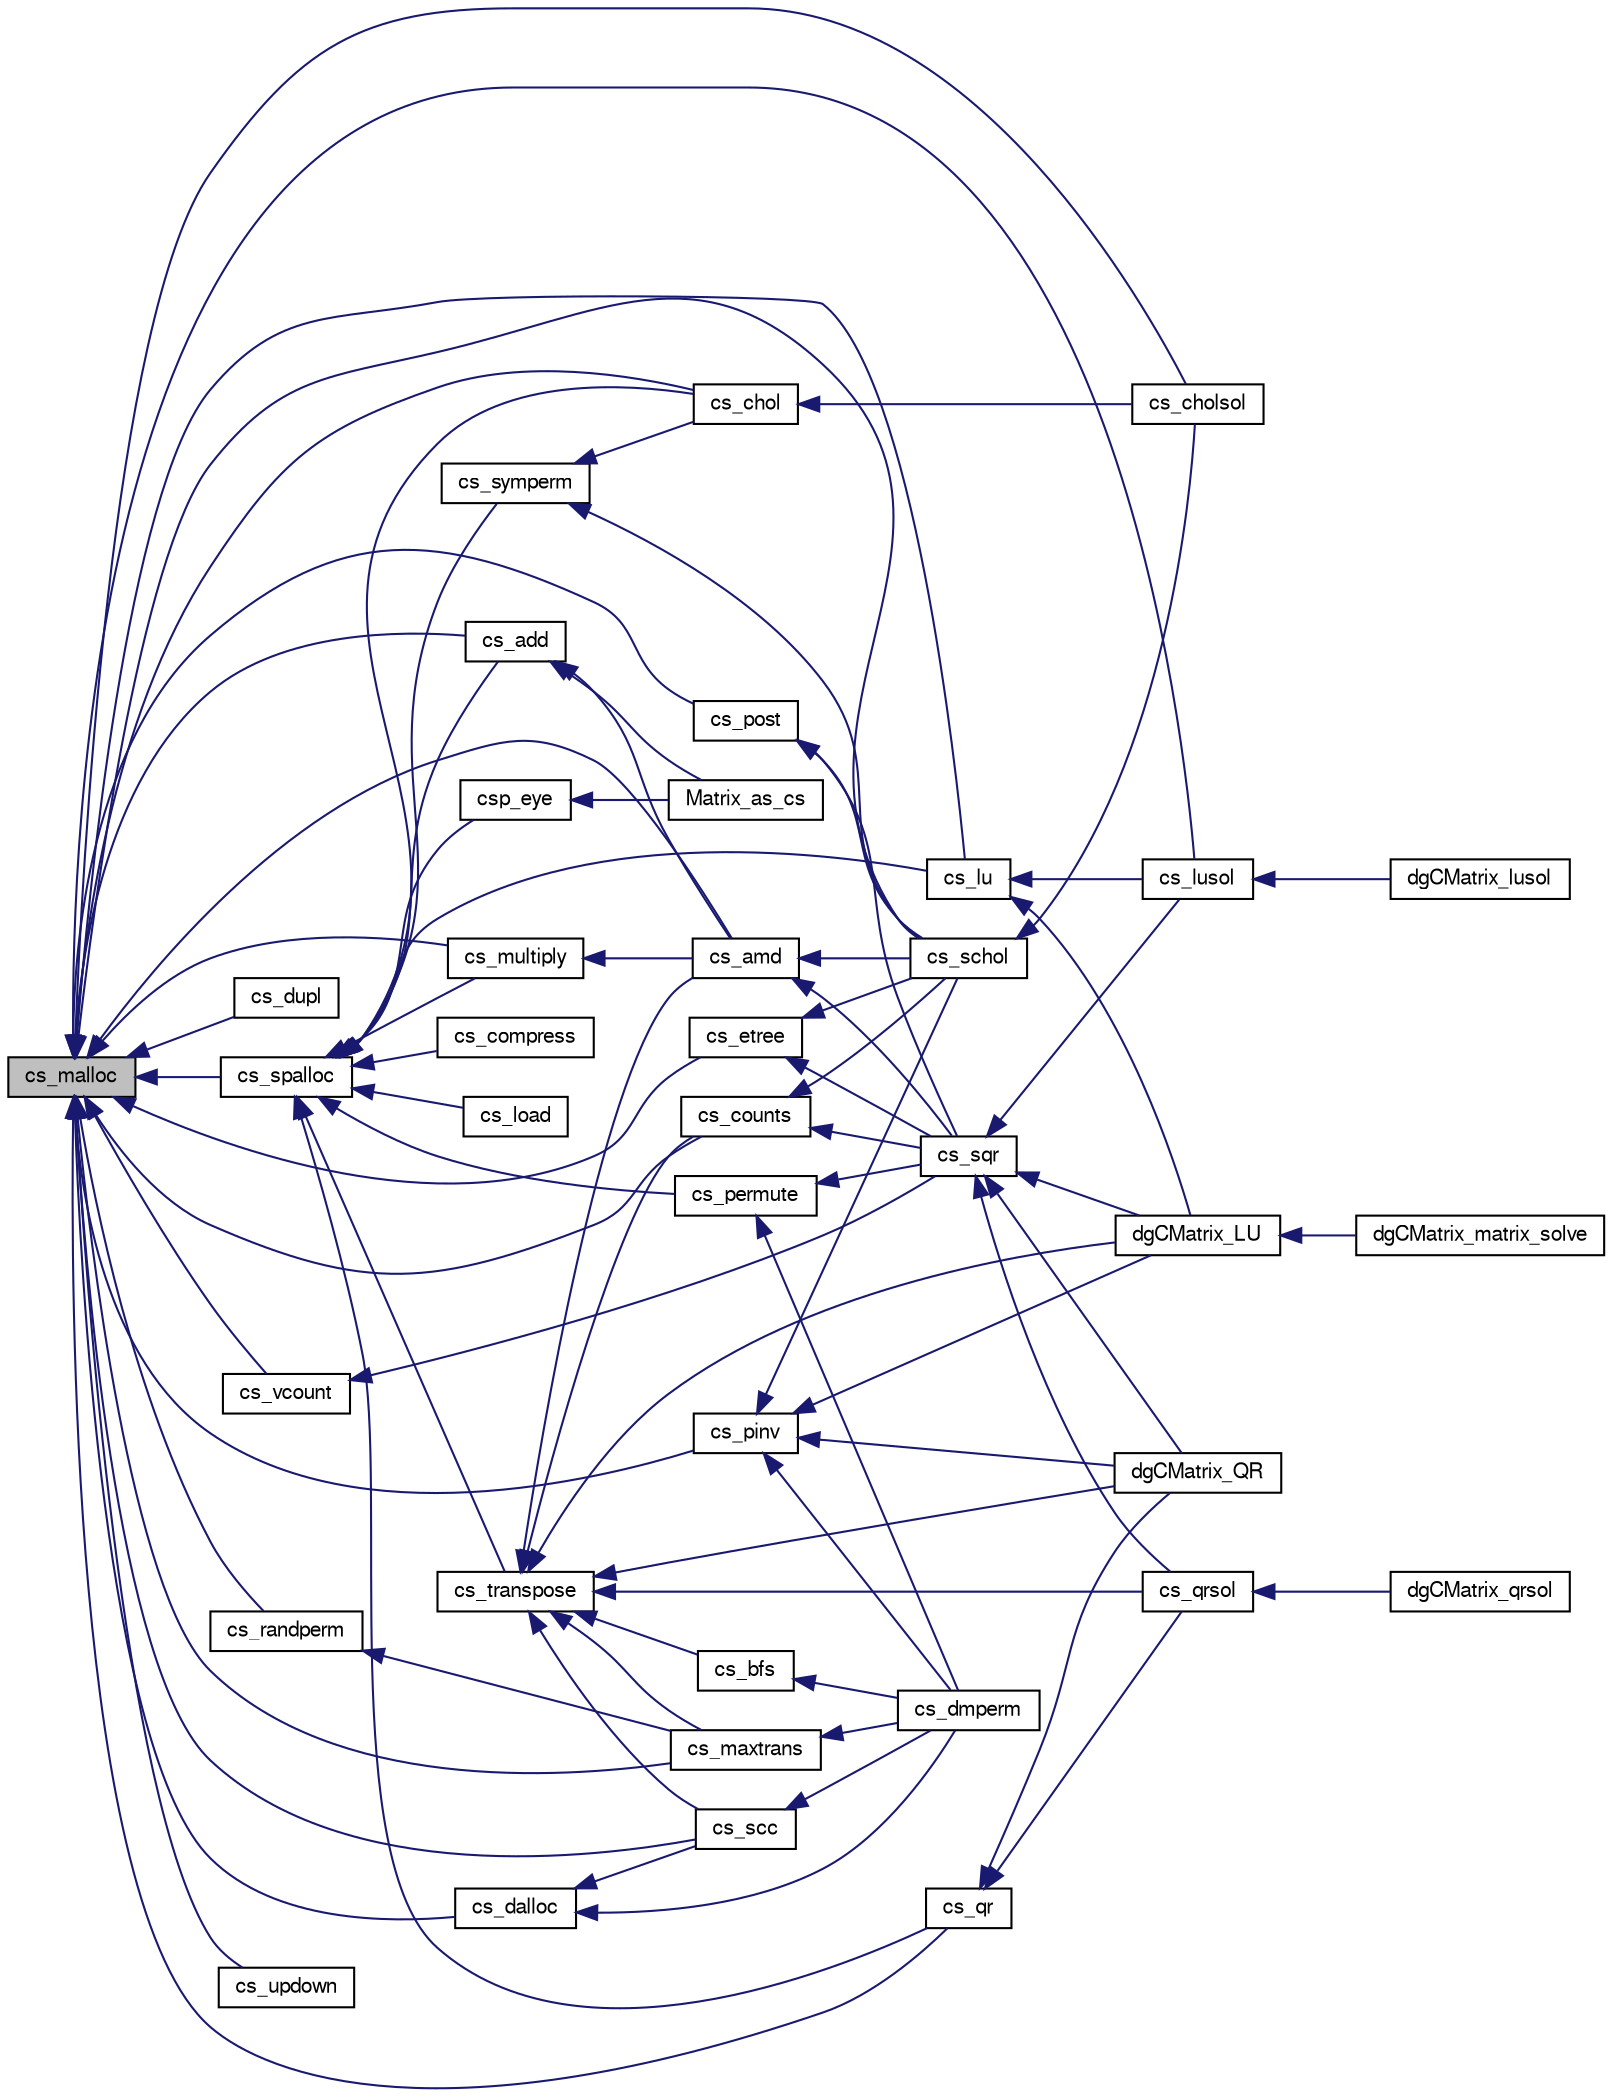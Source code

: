 digraph G
{
  edge [fontname="FreeSans",fontsize=10,labelfontname="FreeSans",labelfontsize=10];
  node [fontname="FreeSans",fontsize=10,shape=record];
  rankdir=LR;
  Node1 [label="cs_malloc",height=0.2,width=0.4,color="black", fillcolor="grey75", style="filled" fontcolor="black"];
  Node1 -> Node2 [dir=back,color="midnightblue",fontsize=10,style="solid",fontname="FreeSans"];
  Node2 [label="cs_add",height=0.2,width=0.4,color="black", fillcolor="white", style="filled",URL="$cs_8h.html#12000fbd0b9198d3852978cca8386afe"];
  Node2 -> Node3 [dir=back,color="midnightblue",fontsize=10,style="solid",fontname="FreeSans"];
  Node3 [label="cs_amd",height=0.2,width=0.4,color="black", fillcolor="white", style="filled",URL="$cs_8h.html#633a0b0214f3ee86a27adf6ee6dea640"];
  Node3 -> Node4 [dir=back,color="midnightblue",fontsize=10,style="solid",fontname="FreeSans"];
  Node4 [label="cs_schol",height=0.2,width=0.4,color="black", fillcolor="white", style="filled",URL="$cs_8h.html#7c5aa6c4fadeba20b904a1c56b4543f5"];
  Node4 -> Node5 [dir=back,color="midnightblue",fontsize=10,style="solid",fontname="FreeSans"];
  Node5 [label="cs_cholsol",height=0.2,width=0.4,color="black", fillcolor="white", style="filled",URL="$cs_8h.html#661c215839fe06dfed360d022188abad"];
  Node3 -> Node6 [dir=back,color="midnightblue",fontsize=10,style="solid",fontname="FreeSans"];
  Node6 [label="cs_sqr",height=0.2,width=0.4,color="black", fillcolor="white", style="filled",URL="$cs_8h.html#31db4da8e996966094f83c7601dc08ff"];
  Node6 -> Node7 [dir=back,color="midnightblue",fontsize=10,style="solid",fontname="FreeSans"];
  Node7 [label="cs_lusol",height=0.2,width=0.4,color="black", fillcolor="white", style="filled",URL="$cs_8h.html#2ecf7b79f04b1f14554e67d3522b0ad4"];
  Node7 -> Node8 [dir=back,color="midnightblue",fontsize=10,style="solid",fontname="FreeSans"];
  Node8 [label="dgCMatrix_lusol",height=0.2,width=0.4,color="black", fillcolor="white", style="filled",URL="$dgCMatrix_8h.html#b39afc804422ac41e7e017dc4637a52a"];
  Node6 -> Node9 [dir=back,color="midnightblue",fontsize=10,style="solid",fontname="FreeSans"];
  Node9 [label="cs_qrsol",height=0.2,width=0.4,color="black", fillcolor="white", style="filled",URL="$cs_8h.html#f1cde25f7d702464291dd2a7e85b4770"];
  Node9 -> Node10 [dir=back,color="midnightblue",fontsize=10,style="solid",fontname="FreeSans"];
  Node10 [label="dgCMatrix_qrsol",height=0.2,width=0.4,color="black", fillcolor="white", style="filled",URL="$dgCMatrix_8h.html#5937063a2f86fc60d92f942eb9425b86"];
  Node6 -> Node11 [dir=back,color="midnightblue",fontsize=10,style="solid",fontname="FreeSans"];
  Node11 [label="dgCMatrix_LU",height=0.2,width=0.4,color="black", fillcolor="white", style="filled",URL="$dgCMatrix_8h.html#fbcd07ccafaa2ee0299b8d1972748a9c"];
  Node11 -> Node12 [dir=back,color="midnightblue",fontsize=10,style="solid",fontname="FreeSans"];
  Node12 [label="dgCMatrix_matrix_solve",height=0.2,width=0.4,color="black", fillcolor="white", style="filled",URL="$dgCMatrix_8h.html#eae674c1f247043d2e34fe45d4239769"];
  Node6 -> Node13 [dir=back,color="midnightblue",fontsize=10,style="solid",fontname="FreeSans"];
  Node13 [label="dgCMatrix_QR",height=0.2,width=0.4,color="black", fillcolor="white", style="filled",URL="$dgCMatrix_8h.html#2d37aad3c93e57b6dbafbf8a337273e8"];
  Node2 -> Node14 [dir=back,color="midnightblue",fontsize=10,style="solid",fontname="FreeSans"];
  Node14 [label="Matrix_as_cs",height=0.2,width=0.4,color="black", fillcolor="white", style="filled",URL="$cs__utils_8c.html#e015ca3e4a6c1b3a7265208ab035a1c7",tooltip="Create a cs object with the contents of x."];
  Node1 -> Node3 [dir=back,color="midnightblue",fontsize=10,style="solid",fontname="FreeSans"];
  Node1 -> Node15 [dir=back,color="midnightblue",fontsize=10,style="solid",fontname="FreeSans"];
  Node15 [label="cs_chol",height=0.2,width=0.4,color="black", fillcolor="white", style="filled",URL="$cs_8h.html#5ae664f3c6b2baeed717be084e00e13f"];
  Node15 -> Node5 [dir=back,color="midnightblue",fontsize=10,style="solid",fontname="FreeSans"];
  Node1 -> Node5 [dir=back,color="midnightblue",fontsize=10,style="solid",fontname="FreeSans"];
  Node1 -> Node16 [dir=back,color="midnightblue",fontsize=10,style="solid",fontname="FreeSans"];
  Node16 [label="cs_counts",height=0.2,width=0.4,color="black", fillcolor="white", style="filled",URL="$cs_8h.html#a7fdeead97aef81cdf18af7576a7f722"];
  Node16 -> Node4 [dir=back,color="midnightblue",fontsize=10,style="solid",fontname="FreeSans"];
  Node16 -> Node6 [dir=back,color="midnightblue",fontsize=10,style="solid",fontname="FreeSans"];
  Node1 -> Node17 [dir=back,color="midnightblue",fontsize=10,style="solid",fontname="FreeSans"];
  Node17 [label="cs_dalloc",height=0.2,width=0.4,color="black", fillcolor="white", style="filled",URL="$cs_8h.html#efbcfeb2d1143578988d22d116dde57b"];
  Node17 -> Node18 [dir=back,color="midnightblue",fontsize=10,style="solid",fontname="FreeSans"];
  Node18 [label="cs_dmperm",height=0.2,width=0.4,color="black", fillcolor="white", style="filled",URL="$cs_8h.html#e2efa3ed8c8a2931e584b6d39a293e38"];
  Node17 -> Node19 [dir=back,color="midnightblue",fontsize=10,style="solid",fontname="FreeSans"];
  Node19 [label="cs_scc",height=0.2,width=0.4,color="black", fillcolor="white", style="filled",URL="$cs_8h.html#9fede5f7dcf4367d7d005ca6dd0ba100"];
  Node19 -> Node18 [dir=back,color="midnightblue",fontsize=10,style="solid",fontname="FreeSans"];
  Node1 -> Node20 [dir=back,color="midnightblue",fontsize=10,style="solid",fontname="FreeSans"];
  Node20 [label="cs_dupl",height=0.2,width=0.4,color="black", fillcolor="white", style="filled",URL="$cs_8h.html#83dc83954d821b748c3ba9fea1f6b5ca"];
  Node1 -> Node21 [dir=back,color="midnightblue",fontsize=10,style="solid",fontname="FreeSans"];
  Node21 [label="cs_etree",height=0.2,width=0.4,color="black", fillcolor="white", style="filled",URL="$cs_8h.html#5c531804008e67c207e93f14c2551b1a"];
  Node21 -> Node4 [dir=back,color="midnightblue",fontsize=10,style="solid",fontname="FreeSans"];
  Node21 -> Node6 [dir=back,color="midnightblue",fontsize=10,style="solid",fontname="FreeSans"];
  Node1 -> Node22 [dir=back,color="midnightblue",fontsize=10,style="solid",fontname="FreeSans"];
  Node22 [label="cs_lu",height=0.2,width=0.4,color="black", fillcolor="white", style="filled",URL="$cs_8h.html#6a35ad4816f210234a33eed09b19d181"];
  Node22 -> Node7 [dir=back,color="midnightblue",fontsize=10,style="solid",fontname="FreeSans"];
  Node22 -> Node11 [dir=back,color="midnightblue",fontsize=10,style="solid",fontname="FreeSans"];
  Node1 -> Node7 [dir=back,color="midnightblue",fontsize=10,style="solid",fontname="FreeSans"];
  Node1 -> Node23 [dir=back,color="midnightblue",fontsize=10,style="solid",fontname="FreeSans"];
  Node23 [label="cs_maxtrans",height=0.2,width=0.4,color="black", fillcolor="white", style="filled",URL="$cs_8h.html#0404ef3688f241d15729b5c54c59a704"];
  Node23 -> Node18 [dir=back,color="midnightblue",fontsize=10,style="solid",fontname="FreeSans"];
  Node1 -> Node24 [dir=back,color="midnightblue",fontsize=10,style="solid",fontname="FreeSans"];
  Node24 [label="cs_multiply",height=0.2,width=0.4,color="black", fillcolor="white", style="filled",URL="$cs_8h.html#066e18f8570c820530c73ebc88b30a97"];
  Node24 -> Node3 [dir=back,color="midnightblue",fontsize=10,style="solid",fontname="FreeSans"];
  Node1 -> Node25 [dir=back,color="midnightblue",fontsize=10,style="solid",fontname="FreeSans"];
  Node25 [label="cs_pinv",height=0.2,width=0.4,color="black", fillcolor="white", style="filled",URL="$cs_8h.html#ecb6a10a64006a8b239a36aed5be33fd"];
  Node25 -> Node18 [dir=back,color="midnightblue",fontsize=10,style="solid",fontname="FreeSans"];
  Node25 -> Node4 [dir=back,color="midnightblue",fontsize=10,style="solid",fontname="FreeSans"];
  Node25 -> Node11 [dir=back,color="midnightblue",fontsize=10,style="solid",fontname="FreeSans"];
  Node25 -> Node13 [dir=back,color="midnightblue",fontsize=10,style="solid",fontname="FreeSans"];
  Node1 -> Node26 [dir=back,color="midnightblue",fontsize=10,style="solid",fontname="FreeSans"];
  Node26 [label="cs_post",height=0.2,width=0.4,color="black", fillcolor="white", style="filled",URL="$cs_8h.html#dc01793c66e6caa0eef76be3dda7ffd5"];
  Node26 -> Node4 [dir=back,color="midnightblue",fontsize=10,style="solid",fontname="FreeSans"];
  Node26 -> Node6 [dir=back,color="midnightblue",fontsize=10,style="solid",fontname="FreeSans"];
  Node1 -> Node27 [dir=back,color="midnightblue",fontsize=10,style="solid",fontname="FreeSans"];
  Node27 [label="cs_qr",height=0.2,width=0.4,color="black", fillcolor="white", style="filled",URL="$cs_8h.html#767dc90c22d90fe898f72c2da0d98c03"];
  Node27 -> Node9 [dir=back,color="midnightblue",fontsize=10,style="solid",fontname="FreeSans"];
  Node27 -> Node13 [dir=back,color="midnightblue",fontsize=10,style="solid",fontname="FreeSans"];
  Node1 -> Node28 [dir=back,color="midnightblue",fontsize=10,style="solid",fontname="FreeSans"];
  Node28 [label="cs_randperm",height=0.2,width=0.4,color="black", fillcolor="white", style="filled",URL="$cs_8h.html#affd464fe529af826a7c61edd18cd874"];
  Node28 -> Node23 [dir=back,color="midnightblue",fontsize=10,style="solid",fontname="FreeSans"];
  Node1 -> Node19 [dir=back,color="midnightblue",fontsize=10,style="solid",fontname="FreeSans"];
  Node1 -> Node4 [dir=back,color="midnightblue",fontsize=10,style="solid",fontname="FreeSans"];
  Node1 -> Node29 [dir=back,color="midnightblue",fontsize=10,style="solid",fontname="FreeSans"];
  Node29 [label="cs_spalloc",height=0.2,width=0.4,color="black", fillcolor="white", style="filled",URL="$cs_8h.html#ad3a584d9185a4fe4497a36f892b9c72"];
  Node29 -> Node2 [dir=back,color="midnightblue",fontsize=10,style="solid",fontname="FreeSans"];
  Node29 -> Node15 [dir=back,color="midnightblue",fontsize=10,style="solid",fontname="FreeSans"];
  Node29 -> Node30 [dir=back,color="midnightblue",fontsize=10,style="solid",fontname="FreeSans"];
  Node30 [label="cs_compress",height=0.2,width=0.4,color="black", fillcolor="white", style="filled",URL="$cs_8h.html#917a026613fc4f26e5c5c1b8ce2f8389"];
  Node29 -> Node31 [dir=back,color="midnightblue",fontsize=10,style="solid",fontname="FreeSans"];
  Node31 [label="cs_load",height=0.2,width=0.4,color="black", fillcolor="white", style="filled",URL="$cs_8h.html#12eb66c4f53e51ee5e03ec0b9f24b368"];
  Node29 -> Node22 [dir=back,color="midnightblue",fontsize=10,style="solid",fontname="FreeSans"];
  Node29 -> Node24 [dir=back,color="midnightblue",fontsize=10,style="solid",fontname="FreeSans"];
  Node29 -> Node32 [dir=back,color="midnightblue",fontsize=10,style="solid",fontname="FreeSans"];
  Node32 [label="cs_permute",height=0.2,width=0.4,color="black", fillcolor="white", style="filled",URL="$cs_8h.html#da9cc712c0db19bc1dc1ef9211e6ca3c"];
  Node32 -> Node18 [dir=back,color="midnightblue",fontsize=10,style="solid",fontname="FreeSans"];
  Node32 -> Node6 [dir=back,color="midnightblue",fontsize=10,style="solid",fontname="FreeSans"];
  Node29 -> Node27 [dir=back,color="midnightblue",fontsize=10,style="solid",fontname="FreeSans"];
  Node29 -> Node33 [dir=back,color="midnightblue",fontsize=10,style="solid",fontname="FreeSans"];
  Node33 [label="cs_symperm",height=0.2,width=0.4,color="black", fillcolor="white", style="filled",URL="$cs_8h.html#3f7a692a1d59e85e601e4ca13c1acffc"];
  Node33 -> Node15 [dir=back,color="midnightblue",fontsize=10,style="solid",fontname="FreeSans"];
  Node33 -> Node4 [dir=back,color="midnightblue",fontsize=10,style="solid",fontname="FreeSans"];
  Node29 -> Node34 [dir=back,color="midnightblue",fontsize=10,style="solid",fontname="FreeSans"];
  Node34 [label="cs_transpose",height=0.2,width=0.4,color="black", fillcolor="white", style="filled",URL="$cs_8h.html#090225477a18abe5f8d5ab26e4efaf3a"];
  Node34 -> Node3 [dir=back,color="midnightblue",fontsize=10,style="solid",fontname="FreeSans"];
  Node34 -> Node35 [dir=back,color="midnightblue",fontsize=10,style="solid",fontname="FreeSans"];
  Node35 [label="cs_bfs",height=0.2,width=0.4,color="black", fillcolor="white", style="filled",URL="$cs_8c.html#e296f1a9ad0b70efedc382fae12e028b"];
  Node35 -> Node18 [dir=back,color="midnightblue",fontsize=10,style="solid",fontname="FreeSans"];
  Node34 -> Node16 [dir=back,color="midnightblue",fontsize=10,style="solid",fontname="FreeSans"];
  Node34 -> Node23 [dir=back,color="midnightblue",fontsize=10,style="solid",fontname="FreeSans"];
  Node34 -> Node9 [dir=back,color="midnightblue",fontsize=10,style="solid",fontname="FreeSans"];
  Node34 -> Node19 [dir=back,color="midnightblue",fontsize=10,style="solid",fontname="FreeSans"];
  Node34 -> Node11 [dir=back,color="midnightblue",fontsize=10,style="solid",fontname="FreeSans"];
  Node34 -> Node13 [dir=back,color="midnightblue",fontsize=10,style="solid",fontname="FreeSans"];
  Node29 -> Node36 [dir=back,color="midnightblue",fontsize=10,style="solid",fontname="FreeSans"];
  Node36 [label="csp_eye",height=0.2,width=0.4,color="black", fillcolor="white", style="filled",URL="$cs__utils_8c.html#3f4422610da1a3e9e7268e1843ca6de5",tooltip="Create an identity matrix of size n as a cs struct."];
  Node36 -> Node14 [dir=back,color="midnightblue",fontsize=10,style="solid",fontname="FreeSans"];
  Node1 -> Node37 [dir=back,color="midnightblue",fontsize=10,style="solid",fontname="FreeSans"];
  Node37 [label="cs_updown",height=0.2,width=0.4,color="black", fillcolor="white", style="filled",URL="$cs_8h.html#d5fa81f80009c06259a77fd7d2092f78"];
  Node1 -> Node38 [dir=back,color="midnightblue",fontsize=10,style="solid",fontname="FreeSans"];
  Node38 [label="cs_vcount",height=0.2,width=0.4,color="black", fillcolor="white", style="filled",URL="$cs_8c.html#9aa3afad1ec55f96205b52d378b8000f"];
  Node38 -> Node6 [dir=back,color="midnightblue",fontsize=10,style="solid",fontname="FreeSans"];
}
